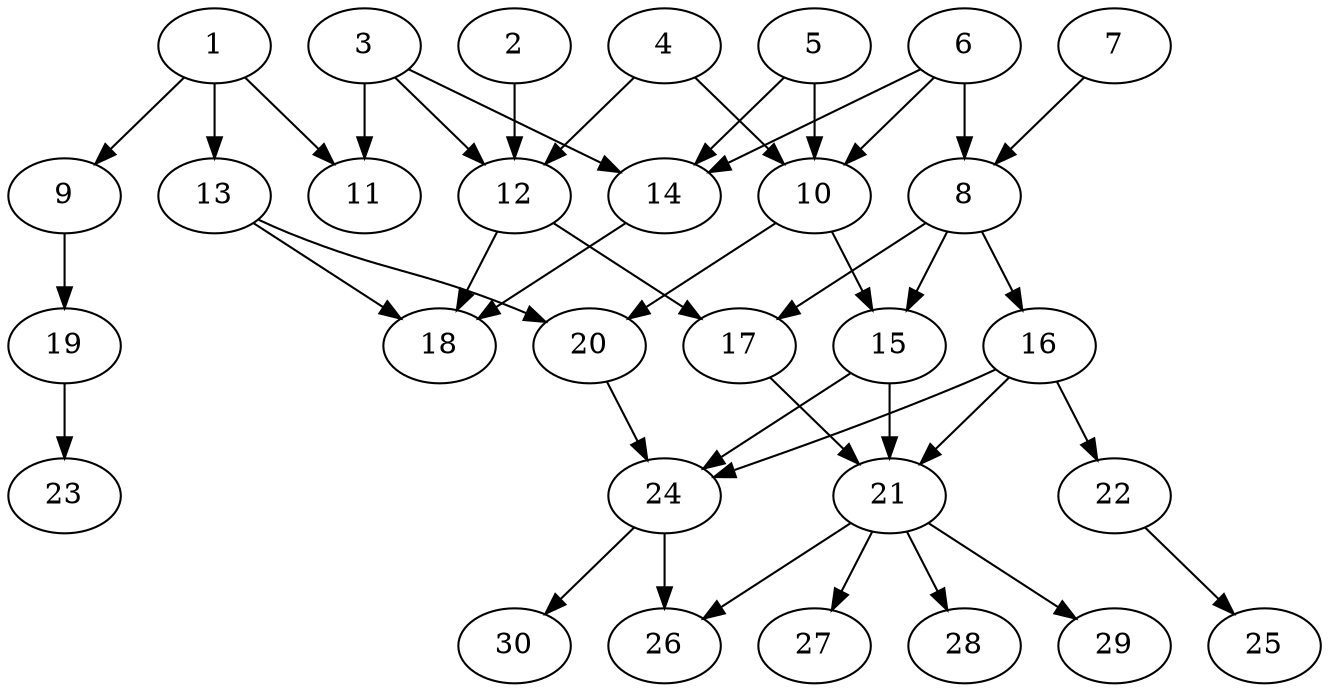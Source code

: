 // DAG automatically generated by daggen at Fri Jul 29 10:40:33 2022
// daggen.exe --dot -n 30 --ccr 0.5 --fat 0.5 --regular 0.5 --density 0.5 -o data\30/random_30_92.gv 
digraph G {
  1 [compute_size="17285579632", trans_size="824699", result_size="29696", ram="11745344",alpha="0.01"]
  1 -> 9 [size ="29696"]
  1 -> 11 [size ="29696"]
  1 -> 13 [size ="29696"]
  2 [compute_size="927624319019", trans_size="1033231", result_size="54272", ram="19422992",alpha="0.10"]
  2 -> 12 [size ="54272"]
  3 [compute_size="28991029248", trans_size="85677", result_size="29696", ram="7625360",alpha="0.03"]
  3 -> 11 [size ="29696"]
  3 -> 12 [size ="29696"]
  3 -> 14 [size ="29696"]
  4 [compute_size="4472864768", trans_size="582600", result_size="74752", ram="22700288",alpha="0.02"]
  4 -> 10 [size ="74752"]
  4 -> 12 [size ="74752"]
  5 [compute_size="1073741824000", trans_size="284747", result_size="1024", ram="18000560",alpha="0.15"]
  5 -> 10 [size ="1024"]
  5 -> 14 [size ="1024"]
  6 [compute_size="68719476736", trans_size="965649", result_size="74752", ram="32082320",alpha="0.02"]
  6 -> 8 [size ="74752"]
  6 -> 10 [size ="74752"]
  6 -> 14 [size ="74752"]
  7 [compute_size="231928233984", trans_size="392545", result_size="13312", ram="34619888",alpha="0.04"]
  7 -> 8 [size ="13312"]
  8 [compute_size="29600722944", trans_size="399163", result_size="54272", ram="3164816",alpha="0.03"]
  8 -> 15 [size ="54272"]
  8 -> 16 [size ="54272"]
  8 -> 17 [size ="54272"]
  9 [compute_size="231928233984", trans_size="360577", result_size="13312", ram="30355760",alpha="0.13"]
  9 -> 19 [size ="13312"]
  10 [compute_size="262189810729", trans_size="1033679", result_size="1024", ram="33872240",alpha="0.13"]
  10 -> 15 [size ="1024"]
  10 -> 20 [size ="1024"]
  11 [compute_size="14395023360", trans_size="926391", result_size="0", ram="20585648",alpha="0.12"]
  12 [compute_size="3951249408", trans_size="129826", result_size="29696", ram="47550080",alpha="0.10"]
  12 -> 17 [size ="29696"]
  12 -> 18 [size ="29696"]
  13 [compute_size="549755813888", trans_size="933137", result_size="91136", ram="26964416",alpha="0.18"]
  13 -> 18 [size ="91136"]
  13 -> 20 [size ="91136"]
  14 [compute_size="129996423168", trans_size="763671", result_size="74752", ram="50784608",alpha="0.18"]
  14 -> 18 [size ="74752"]
  15 [compute_size="3622625280", trans_size="706894", result_size="29696", ram="23040848",alpha="0.15"]
  15 -> 21 [size ="29696"]
  15 -> 24 [size ="29696"]
  16 [compute_size="29834854400", trans_size="584454", result_size="1024", ram="20264096",alpha="0.14"]
  16 -> 21 [size ="1024"]
  16 -> 22 [size ="1024"]
  16 -> 24 [size ="1024"]
  17 [compute_size="29483622400", trans_size="657023", result_size="1024", ram="19060256",alpha="0.20"]
  17 -> 21 [size ="1024"]
  18 [compute_size="10527965184", trans_size="429022", result_size="0", ram="4270448",alpha="0.03"]
  19 [compute_size="1736165376", trans_size="500184", result_size="29696", ram="2114624",alpha="0.02"]
  19 -> 23 [size ="29696"]
  20 [compute_size="31856230400", trans_size="743882", result_size="1024", ram="12179360",alpha="0.05"]
  20 -> 24 [size ="1024"]
  21 [compute_size="302440448", trans_size="843624", result_size="70656", ram="44667200",alpha="0.01"]
  21 -> 26 [size ="70656"]
  21 -> 27 [size ="70656"]
  21 -> 28 [size ="70656"]
  21 -> 29 [size ="70656"]
  22 [compute_size="368293445632", trans_size="382987", result_size="9216", ram="18013232",alpha="0.09"]
  22 -> 25 [size ="9216"]
  23 [compute_size="8589934592", trans_size="1005930", result_size="0", ram="38098352",alpha="0.06"]
  24 [compute_size="3649388544", trans_size="301147", result_size="13312", ram="14792960",alpha="0.15"]
  24 -> 26 [size ="13312"]
  24 -> 30 [size ="13312"]
  25 [compute_size="549755813888", trans_size="47539", result_size="0", ram="39051920",alpha="0.19"]
  26 [compute_size="132710400000", trans_size="522722", result_size="0", ram="30453968",alpha="0.08"]
  27 [compute_size="92096259241", trans_size="128132", result_size="0", ram="10490816",alpha="0.03"]
  28 [compute_size="1073741824000", trans_size="238296", result_size="0", ram="42091616",alpha="0.05"]
  29 [compute_size="3445350400", trans_size="306677", result_size="0", ram="49023200",alpha="0.06"]
  30 [compute_size="4123238400", trans_size="931698", result_size="0", ram="10739504",alpha="0.12"]
}
